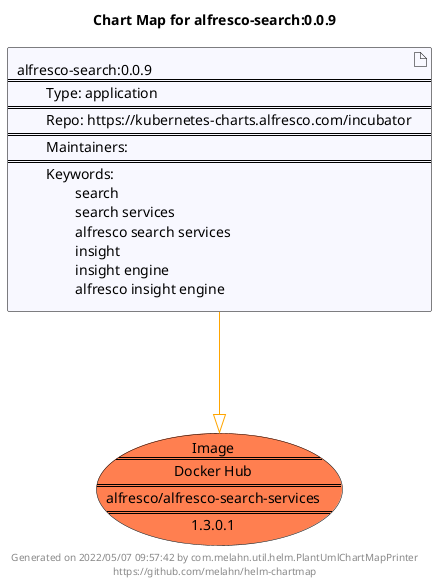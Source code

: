 @startuml
skinparam linetype ortho
skinparam backgroundColor white
skinparam usecaseBorderColor black
skinparam usecaseArrowColor LightSlateGray
skinparam artifactBorderColor black
skinparam artifactArrowColor LightSlateGray

title Chart Map for alfresco-search:0.0.9

'There is one referenced Helm Chart
artifact "alfresco-search:0.0.9\n====\n\tType: application\n====\n\tRepo: https://kubernetes-charts.alfresco.com/incubator\n====\n\tMaintainers: \n====\n\tKeywords: \n\t\tsearch\n\t\tsearch services\n\t\talfresco search services\n\t\tinsight\n\t\tinsight engine\n\t\talfresco insight engine" as alfresco_search_0_0_9 #GhostWhite

'There is one referenced Docker Image
usecase "Image\n====\nDocker Hub\n====\nalfresco/alfresco-search-services\n====\n1.3.0.1" as alfresco_alfresco_search_services_1_3_0_1 #Coral

'Chart Dependencies
alfresco_search_0_0_9--[#orange]-|>alfresco_alfresco_search_services_1_3_0_1

center footer Generated on 2022/05/07 09:57:42 by com.melahn.util.helm.PlantUmlChartMapPrinter\nhttps://github.com/melahn/helm-chartmap
@enduml
